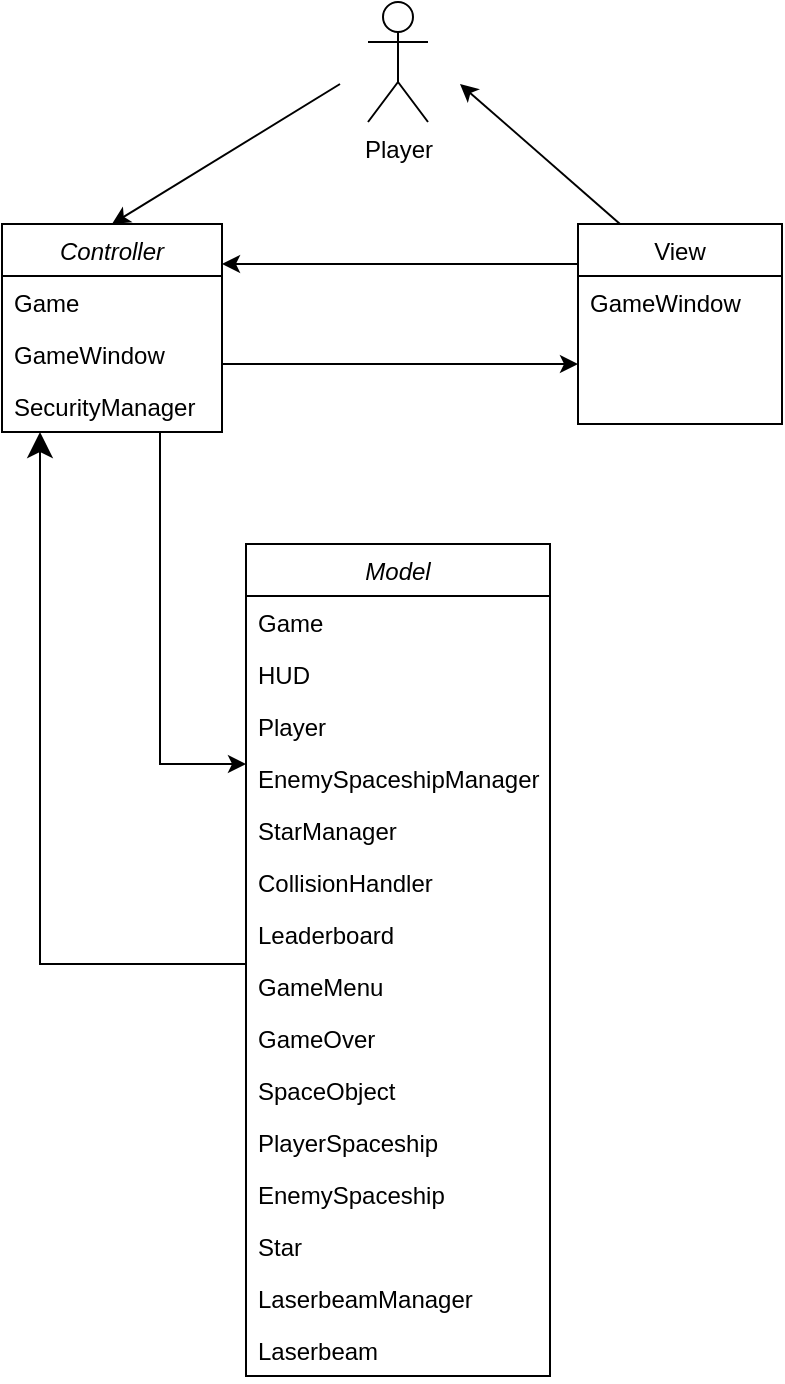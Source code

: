 <mxfile version="13.0.8" type="device"><diagram id="C5RBs43oDa-KdzZeNtuy" name="Page-1"><mxGraphModel dx="1718" dy="894" grid="1" gridSize="10" guides="1" tooltips="1" connect="1" arrows="1" fold="1" page="1" pageScale="1" pageWidth="827" pageHeight="1169" math="0" shadow="0"><root><mxCell id="WIyWlLk6GJQsqaUBKTNV-0"/><mxCell id="WIyWlLk6GJQsqaUBKTNV-1" parent="WIyWlLk6GJQsqaUBKTNV-0"/><mxCell id="zkfFHV4jXpPFQw0GAbJ--16" value="" style="endArrow=classic;endSize=10;endFill=1;shadow=0;strokeWidth=1;rounded=0;edgeStyle=elbowEdgeStyle;elbow=vertical;" parent="WIyWlLk6GJQsqaUBKTNV-1" source="guO5eZTWz6IFpzsVgDbq-0" target="zkfFHV4jXpPFQw0GAbJ--0" edge="1"><mxGeometry width="160" relative="1" as="geometry"><mxPoint x="267" y="741" as="sourcePoint"/><mxPoint x="277" y="472" as="targetPoint"/><Array as="points"><mxPoint x="237" y="691"/><mxPoint x="277" y="681"/><mxPoint x="257" y="621"/></Array></mxGeometry></mxCell><mxCell id="zkfFHV4jXpPFQw0GAbJ--26" value="" style="endArrow=classic;shadow=0;strokeWidth=1;strokeColor=#000000;rounded=0;endFill=1;edgeStyle=elbowEdgeStyle;elbow=vertical;" parent="WIyWlLk6GJQsqaUBKTNV-1" source="zkfFHV4jXpPFQw0GAbJ--0" target="zkfFHV4jXpPFQw0GAbJ--17" edge="1"><mxGeometry x="0.5" y="41" relative="1" as="geometry"><mxPoint x="347" y="393" as="sourcePoint"/><mxPoint x="507" y="393" as="targetPoint"/><mxPoint x="-40" y="32" as="offset"/><Array as="points"><mxPoint x="397" y="391"/></Array></mxGeometry></mxCell><mxCell id="guO5eZTWz6IFpzsVgDbq-7" style="edgeStyle=orthogonalEdgeStyle;rounded=0;orthogonalLoop=1;jettySize=auto;html=1;endArrow=classic;endFill=1;" parent="WIyWlLk6GJQsqaUBKTNV-1" source="zkfFHV4jXpPFQw0GAbJ--17" target="zkfFHV4jXpPFQw0GAbJ--0" edge="1"><mxGeometry relative="1" as="geometry"><Array as="points"><mxPoint x="387" y="341"/><mxPoint x="387" y="341"/></Array><mxPoint x="475" y="386.0" as="sourcePoint"/></mxGeometry></mxCell><mxCell id="guO5eZTWz6IFpzsVgDbq-8" value="Player" style="shape=umlActor;verticalLabelPosition=bottom;labelBackgroundColor=#ffffff;verticalAlign=top;html=1;outlineConnect=0;" parent="WIyWlLk6GJQsqaUBKTNV-1" vertex="1"><mxGeometry x="401" y="210" width="30" height="60" as="geometry"/></mxCell><mxCell id="guO5eZTWz6IFpzsVgDbq-12" value="" style="endArrow=classic;shadow=0;strokeWidth=1;strokeColor=#000000;rounded=0;endFill=1;edgeStyle=elbowEdgeStyle;elbow=vertical;" parent="WIyWlLk6GJQsqaUBKTNV-1" source="zkfFHV4jXpPFQw0GAbJ--0" target="guO5eZTWz6IFpzsVgDbq-0" edge="1"><mxGeometry x="0.5" y="41" relative="1" as="geometry"><mxPoint x="267" y="591" as="sourcePoint"/><mxPoint x="395" y="591" as="targetPoint"/><mxPoint x="-40" y="32" as="offset"/><Array as="points"><mxPoint x="297" y="591"/><mxPoint x="287" y="591"/><mxPoint x="327" y="611"/><mxPoint x="277" y="741"/><mxPoint x="287" y="721"/><mxPoint x="257" y="701"/><mxPoint x="267" y="691"/></Array></mxGeometry></mxCell><mxCell id="guO5eZTWz6IFpzsVgDbq-21" value="" style="endArrow=classic;html=1;" parent="WIyWlLk6GJQsqaUBKTNV-1" edge="1"><mxGeometry width="50" height="50" relative="1" as="geometry"><mxPoint x="527" y="321" as="sourcePoint"/><mxPoint x="447" y="251" as="targetPoint"/></mxGeometry></mxCell><mxCell id="guO5eZTWz6IFpzsVgDbq-22" value="" style="endArrow=classic;html=1;entryX=0.5;entryY=0;entryDx=0;entryDy=0;" parent="WIyWlLk6GJQsqaUBKTNV-1" target="zkfFHV4jXpPFQw0GAbJ--0" edge="1"><mxGeometry width="50" height="50" relative="1" as="geometry"><mxPoint x="387" y="251" as="sourcePoint"/><mxPoint x="315" y="241" as="targetPoint"/></mxGeometry></mxCell><mxCell id="zkfFHV4jXpPFQw0GAbJ--0" value="Controller" style="swimlane;fontStyle=2;align=center;verticalAlign=top;childLayout=stackLayout;horizontal=1;startSize=26;horizontalStack=0;resizeParent=1;resizeLast=0;collapsible=1;marginBottom=0;rounded=0;shadow=0;strokeWidth=1;" parent="WIyWlLk6GJQsqaUBKTNV-1" vertex="1"><mxGeometry x="218" y="321" width="110" height="104" as="geometry"><mxRectangle x="230" y="140" width="160" height="26" as="alternateBounds"/></mxGeometry></mxCell><mxCell id="zkfFHV4jXpPFQw0GAbJ--1" value="Game" style="text;align=left;verticalAlign=top;spacingLeft=4;spacingRight=4;overflow=hidden;rotatable=0;points=[[0,0.5],[1,0.5]];portConstraint=eastwest;" parent="zkfFHV4jXpPFQw0GAbJ--0" vertex="1"><mxGeometry y="26" width="110" height="26" as="geometry"/></mxCell><mxCell id="chEiAPvcPG6zG2Bpu2__-0" value="GameWindow" style="text;align=left;verticalAlign=top;spacingLeft=4;spacingRight=4;overflow=hidden;rotatable=0;points=[[0,0.5],[1,0.5]];portConstraint=eastwest;" vertex="1" parent="zkfFHV4jXpPFQw0GAbJ--0"><mxGeometry y="52" width="110" height="26" as="geometry"/></mxCell><mxCell id="chEiAPvcPG6zG2Bpu2__-1" value="SecurityManager" style="text;align=left;verticalAlign=top;spacingLeft=4;spacingRight=4;overflow=hidden;rotatable=0;points=[[0,0.5],[1,0.5]];portConstraint=eastwest;" vertex="1" parent="zkfFHV4jXpPFQw0GAbJ--0"><mxGeometry y="78" width="110" height="26" as="geometry"/></mxCell><mxCell id="zkfFHV4jXpPFQw0GAbJ--17" value="View" style="swimlane;fontStyle=0;align=center;verticalAlign=top;childLayout=stackLayout;horizontal=1;startSize=26;horizontalStack=0;resizeParent=1;resizeLast=0;collapsible=1;marginBottom=0;rounded=0;shadow=0;strokeWidth=1;" parent="WIyWlLk6GJQsqaUBKTNV-1" vertex="1"><mxGeometry x="506" y="321" width="102" height="100" as="geometry"><mxRectangle x="550" y="140" width="160" height="26" as="alternateBounds"/></mxGeometry></mxCell><mxCell id="zkfFHV4jXpPFQw0GAbJ--18" value="GameWindow" style="text;align=left;verticalAlign=top;spacingLeft=4;spacingRight=4;overflow=hidden;rotatable=0;points=[[0,0.5],[1,0.5]];portConstraint=eastwest;" parent="zkfFHV4jXpPFQw0GAbJ--17" vertex="1"><mxGeometry y="26" width="102" height="26" as="geometry"/></mxCell><mxCell id="guO5eZTWz6IFpzsVgDbq-0" value="Model" style="swimlane;fontStyle=2;align=center;verticalAlign=top;childLayout=stackLayout;horizontal=1;startSize=26;horizontalStack=0;resizeParent=1;resizeLast=0;collapsible=1;marginBottom=0;rounded=0;shadow=0;strokeWidth=1;" parent="WIyWlLk6GJQsqaUBKTNV-1" vertex="1"><mxGeometry x="340" y="481" width="152" height="416" as="geometry"><mxRectangle x="230" y="140" width="160" height="26" as="alternateBounds"/></mxGeometry></mxCell><mxCell id="guO5eZTWz6IFpzsVgDbq-1" value="Game" style="text;align=left;verticalAlign=top;spacingLeft=4;spacingRight=4;overflow=hidden;rotatable=0;points=[[0,0.5],[1,0.5]];portConstraint=eastwest;" parent="guO5eZTWz6IFpzsVgDbq-0" vertex="1"><mxGeometry y="26" width="152" height="26" as="geometry"/></mxCell><mxCell id="chEiAPvcPG6zG2Bpu2__-9" value="HUD" style="text;align=left;verticalAlign=top;spacingLeft=4;spacingRight=4;overflow=hidden;rotatable=0;points=[[0,0.5],[1,0.5]];portConstraint=eastwest;" vertex="1" parent="guO5eZTWz6IFpzsVgDbq-0"><mxGeometry y="52" width="152" height="26" as="geometry"/></mxCell><mxCell id="chEiAPvcPG6zG2Bpu2__-10" value="Player" style="text;align=left;verticalAlign=top;spacingLeft=4;spacingRight=4;overflow=hidden;rotatable=0;points=[[0,0.5],[1,0.5]];portConstraint=eastwest;" vertex="1" parent="guO5eZTWz6IFpzsVgDbq-0"><mxGeometry y="78" width="152" height="26" as="geometry"/></mxCell><mxCell id="chEiAPvcPG6zG2Bpu2__-11" value="EnemySpaceshipManager&#10;" style="text;align=left;verticalAlign=top;spacingLeft=4;spacingRight=4;overflow=hidden;rotatable=0;points=[[0,0.5],[1,0.5]];portConstraint=eastwest;" vertex="1" parent="guO5eZTWz6IFpzsVgDbq-0"><mxGeometry y="104" width="152" height="26" as="geometry"/></mxCell><mxCell id="chEiAPvcPG6zG2Bpu2__-12" value="StarManager" style="text;align=left;verticalAlign=top;spacingLeft=4;spacingRight=4;overflow=hidden;rotatable=0;points=[[0,0.5],[1,0.5]];portConstraint=eastwest;" vertex="1" parent="guO5eZTWz6IFpzsVgDbq-0"><mxGeometry y="130" width="152" height="26" as="geometry"/></mxCell><mxCell id="chEiAPvcPG6zG2Bpu2__-13" value="CollisionHandler" style="text;align=left;verticalAlign=top;spacingLeft=4;spacingRight=4;overflow=hidden;rotatable=0;points=[[0,0.5],[1,0.5]];portConstraint=eastwest;" vertex="1" parent="guO5eZTWz6IFpzsVgDbq-0"><mxGeometry y="156" width="152" height="26" as="geometry"/></mxCell><mxCell id="chEiAPvcPG6zG2Bpu2__-14" value="Leaderboard" style="text;align=left;verticalAlign=top;spacingLeft=4;spacingRight=4;overflow=hidden;rotatable=0;points=[[0,0.5],[1,0.5]];portConstraint=eastwest;" vertex="1" parent="guO5eZTWz6IFpzsVgDbq-0"><mxGeometry y="182" width="152" height="26" as="geometry"/></mxCell><mxCell id="chEiAPvcPG6zG2Bpu2__-15" value="GameMenu" style="text;align=left;verticalAlign=top;spacingLeft=4;spacingRight=4;overflow=hidden;rotatable=0;points=[[0,0.5],[1,0.5]];portConstraint=eastwest;" vertex="1" parent="guO5eZTWz6IFpzsVgDbq-0"><mxGeometry y="208" width="152" height="26" as="geometry"/></mxCell><mxCell id="chEiAPvcPG6zG2Bpu2__-16" value="GameOver" style="text;align=left;verticalAlign=top;spacingLeft=4;spacingRight=4;overflow=hidden;rotatable=0;points=[[0,0.5],[1,0.5]];portConstraint=eastwest;" vertex="1" parent="guO5eZTWz6IFpzsVgDbq-0"><mxGeometry y="234" width="152" height="26" as="geometry"/></mxCell><mxCell id="chEiAPvcPG6zG2Bpu2__-2" value="SpaceObject" style="text;align=left;verticalAlign=top;spacingLeft=4;spacingRight=4;overflow=hidden;rotatable=0;points=[[0,0.5],[1,0.5]];portConstraint=eastwest;" vertex="1" parent="guO5eZTWz6IFpzsVgDbq-0"><mxGeometry y="260" width="152" height="26" as="geometry"/></mxCell><mxCell id="chEiAPvcPG6zG2Bpu2__-3" value="PlayerSpaceship" style="text;align=left;verticalAlign=top;spacingLeft=4;spacingRight=4;overflow=hidden;rotatable=0;points=[[0,0.5],[1,0.5]];portConstraint=eastwest;" vertex="1" parent="guO5eZTWz6IFpzsVgDbq-0"><mxGeometry y="286" width="152" height="26" as="geometry"/></mxCell><mxCell id="chEiAPvcPG6zG2Bpu2__-4" value="EnemySpaceship" style="text;align=left;verticalAlign=top;spacingLeft=4;spacingRight=4;overflow=hidden;rotatable=0;points=[[0,0.5],[1,0.5]];portConstraint=eastwest;" vertex="1" parent="guO5eZTWz6IFpzsVgDbq-0"><mxGeometry y="312" width="152" height="26" as="geometry"/></mxCell><mxCell id="chEiAPvcPG6zG2Bpu2__-5" value="Star" style="text;align=left;verticalAlign=top;spacingLeft=4;spacingRight=4;overflow=hidden;rotatable=0;points=[[0,0.5],[1,0.5]];portConstraint=eastwest;" vertex="1" parent="guO5eZTWz6IFpzsVgDbq-0"><mxGeometry y="338" width="152" height="26" as="geometry"/></mxCell><mxCell id="chEiAPvcPG6zG2Bpu2__-6" value="LaserbeamManager" style="text;align=left;verticalAlign=top;spacingLeft=4;spacingRight=4;overflow=hidden;rotatable=0;points=[[0,0.5],[1,0.5]];portConstraint=eastwest;" vertex="1" parent="guO5eZTWz6IFpzsVgDbq-0"><mxGeometry y="364" width="152" height="26" as="geometry"/></mxCell><mxCell id="chEiAPvcPG6zG2Bpu2__-7" value="Laserbeam" style="text;align=left;verticalAlign=top;spacingLeft=4;spacingRight=4;overflow=hidden;rotatable=0;points=[[0,0.5],[1,0.5]];portConstraint=eastwest;" vertex="1" parent="guO5eZTWz6IFpzsVgDbq-0"><mxGeometry y="390" width="152" height="26" as="geometry"/></mxCell></root></mxGraphModel></diagram></mxfile>